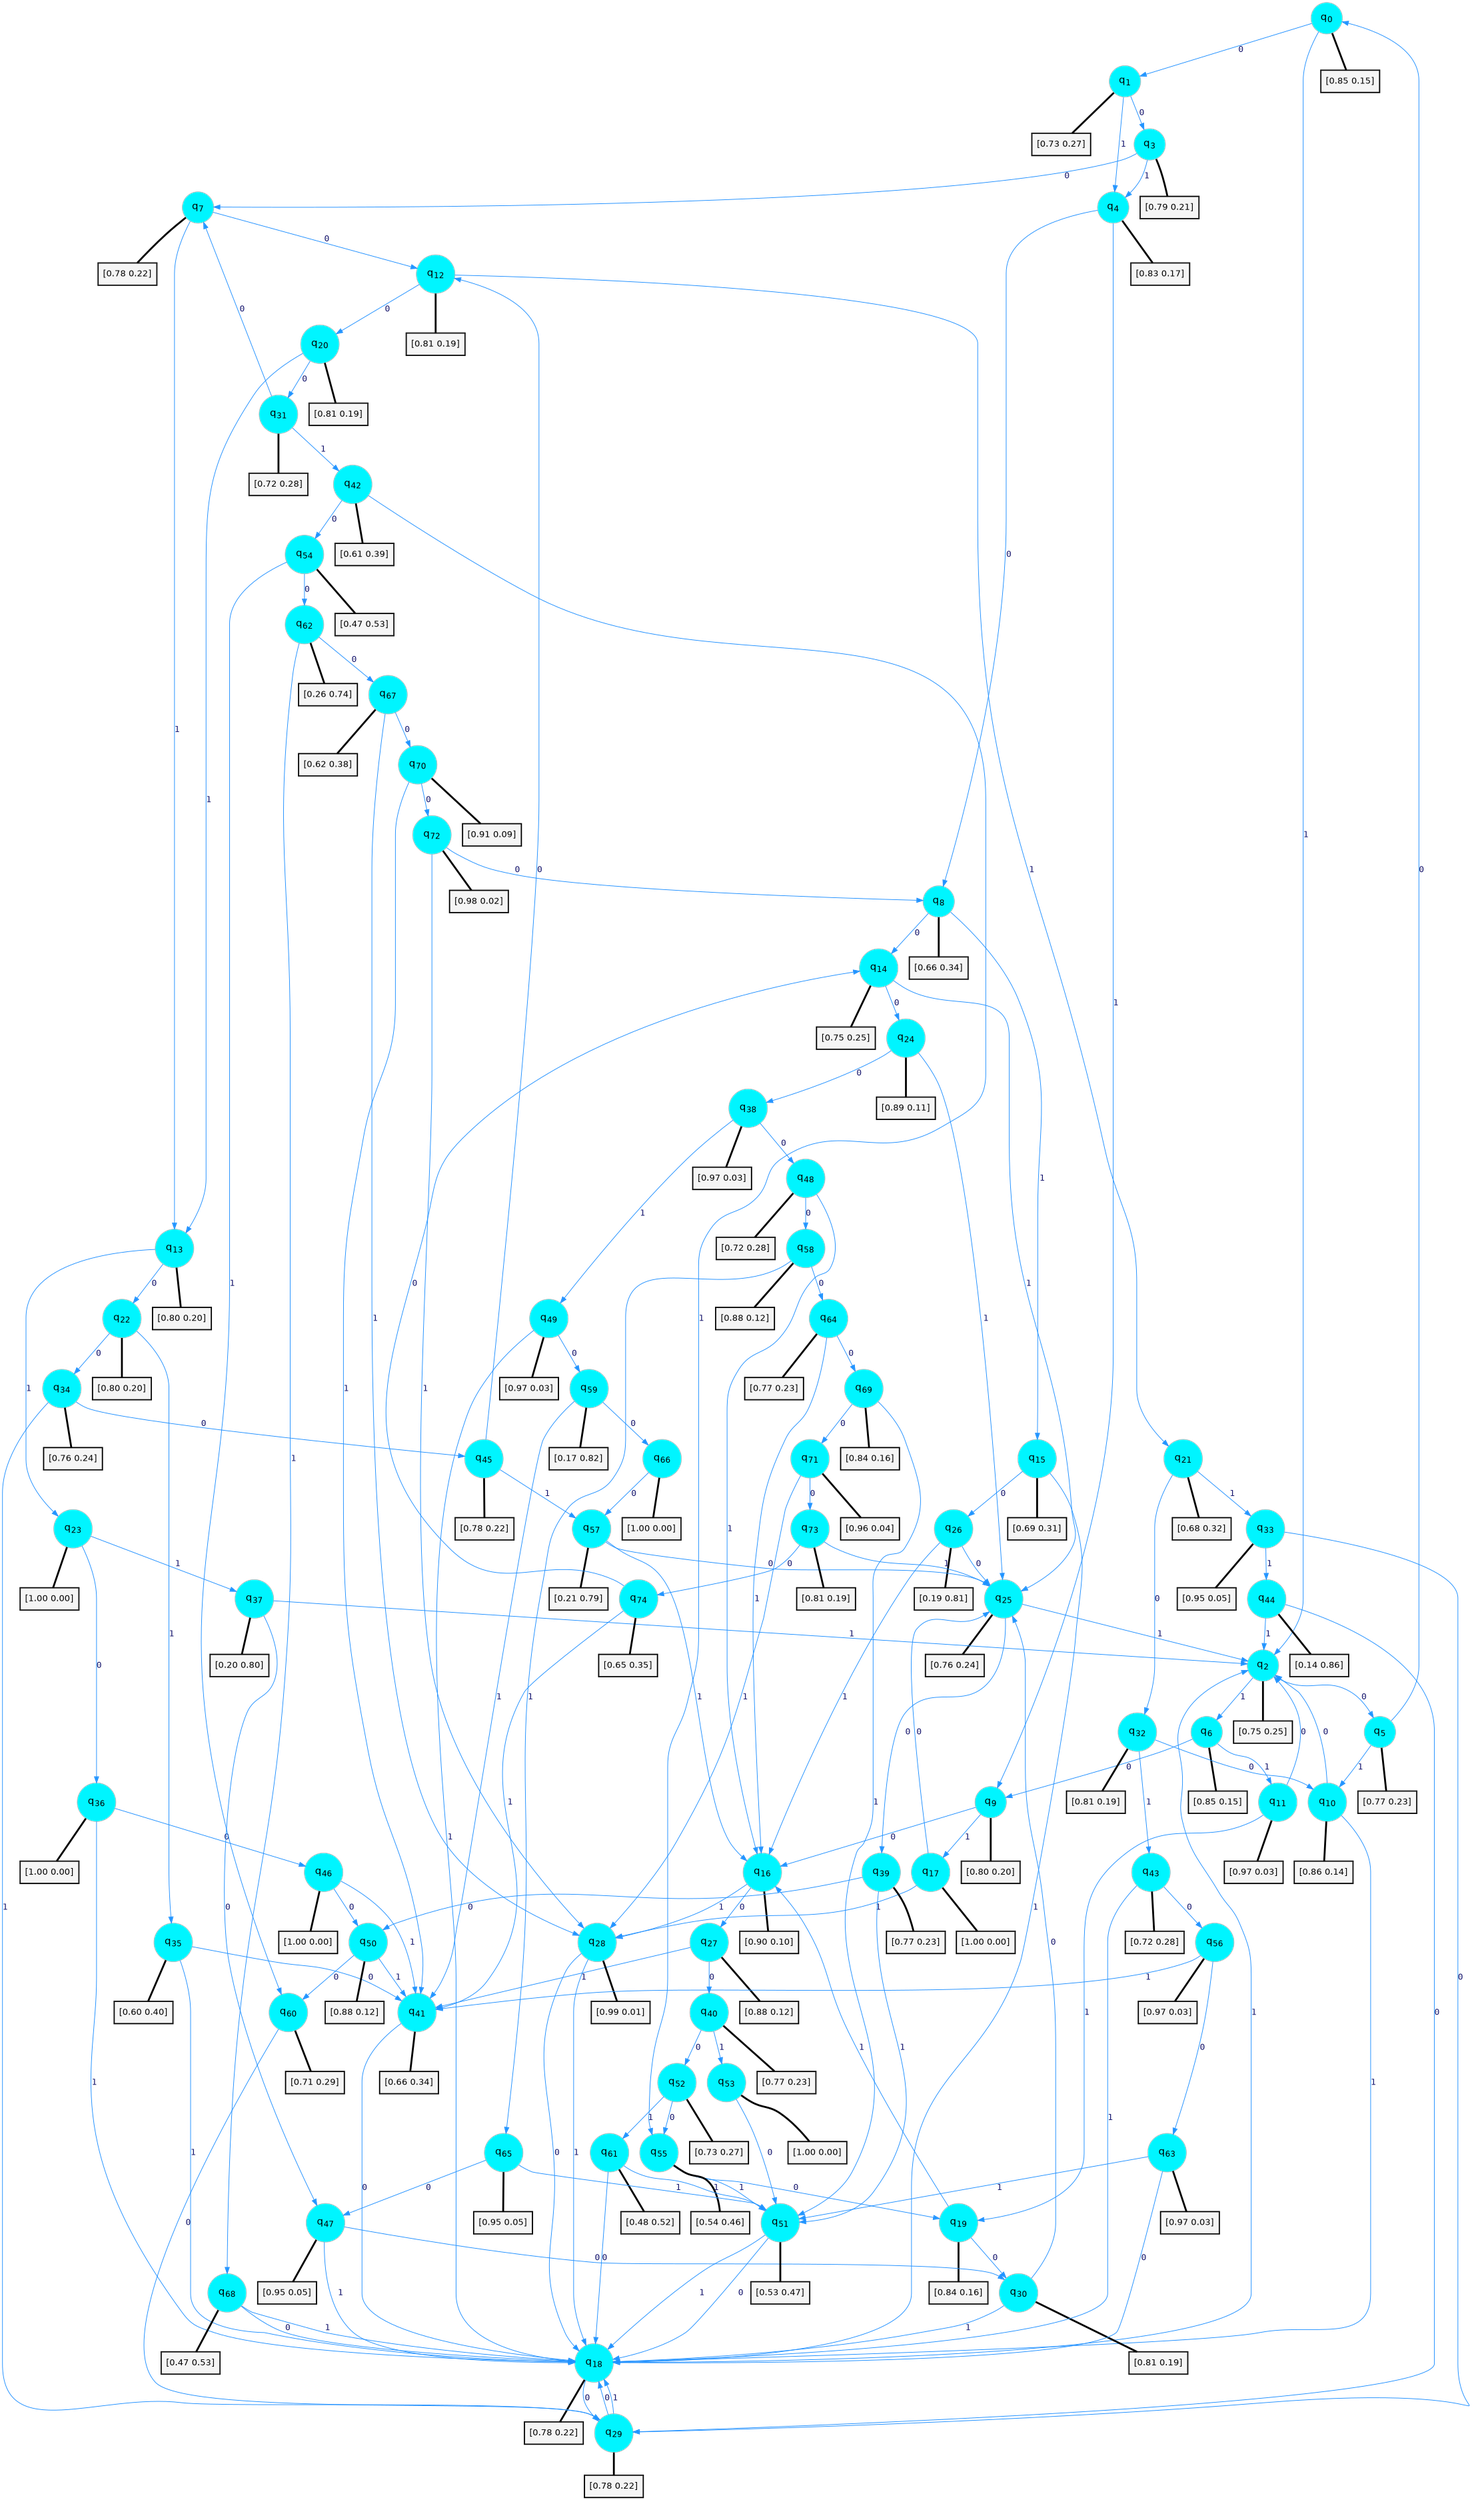 digraph G {
graph [
bgcolor=transparent, dpi=300, rankdir=TD, size="40,25"];
node [
color=gray, fillcolor=turquoise1, fontcolor=black, fontname=Helvetica, fontsize=16, fontweight=bold, shape=circle, style=filled];
edge [
arrowsize=1, color=dodgerblue1, fontcolor=midnightblue, fontname=courier, fontweight=bold, penwidth=1, style=solid, weight=20];
0[label=<q<SUB>0</SUB>>];
1[label=<q<SUB>1</SUB>>];
2[label=<q<SUB>2</SUB>>];
3[label=<q<SUB>3</SUB>>];
4[label=<q<SUB>4</SUB>>];
5[label=<q<SUB>5</SUB>>];
6[label=<q<SUB>6</SUB>>];
7[label=<q<SUB>7</SUB>>];
8[label=<q<SUB>8</SUB>>];
9[label=<q<SUB>9</SUB>>];
10[label=<q<SUB>10</SUB>>];
11[label=<q<SUB>11</SUB>>];
12[label=<q<SUB>12</SUB>>];
13[label=<q<SUB>13</SUB>>];
14[label=<q<SUB>14</SUB>>];
15[label=<q<SUB>15</SUB>>];
16[label=<q<SUB>16</SUB>>];
17[label=<q<SUB>17</SUB>>];
18[label=<q<SUB>18</SUB>>];
19[label=<q<SUB>19</SUB>>];
20[label=<q<SUB>20</SUB>>];
21[label=<q<SUB>21</SUB>>];
22[label=<q<SUB>22</SUB>>];
23[label=<q<SUB>23</SUB>>];
24[label=<q<SUB>24</SUB>>];
25[label=<q<SUB>25</SUB>>];
26[label=<q<SUB>26</SUB>>];
27[label=<q<SUB>27</SUB>>];
28[label=<q<SUB>28</SUB>>];
29[label=<q<SUB>29</SUB>>];
30[label=<q<SUB>30</SUB>>];
31[label=<q<SUB>31</SUB>>];
32[label=<q<SUB>32</SUB>>];
33[label=<q<SUB>33</SUB>>];
34[label=<q<SUB>34</SUB>>];
35[label=<q<SUB>35</SUB>>];
36[label=<q<SUB>36</SUB>>];
37[label=<q<SUB>37</SUB>>];
38[label=<q<SUB>38</SUB>>];
39[label=<q<SUB>39</SUB>>];
40[label=<q<SUB>40</SUB>>];
41[label=<q<SUB>41</SUB>>];
42[label=<q<SUB>42</SUB>>];
43[label=<q<SUB>43</SUB>>];
44[label=<q<SUB>44</SUB>>];
45[label=<q<SUB>45</SUB>>];
46[label=<q<SUB>46</SUB>>];
47[label=<q<SUB>47</SUB>>];
48[label=<q<SUB>48</SUB>>];
49[label=<q<SUB>49</SUB>>];
50[label=<q<SUB>50</SUB>>];
51[label=<q<SUB>51</SUB>>];
52[label=<q<SUB>52</SUB>>];
53[label=<q<SUB>53</SUB>>];
54[label=<q<SUB>54</SUB>>];
55[label=<q<SUB>55</SUB>>];
56[label=<q<SUB>56</SUB>>];
57[label=<q<SUB>57</SUB>>];
58[label=<q<SUB>58</SUB>>];
59[label=<q<SUB>59</SUB>>];
60[label=<q<SUB>60</SUB>>];
61[label=<q<SUB>61</SUB>>];
62[label=<q<SUB>62</SUB>>];
63[label=<q<SUB>63</SUB>>];
64[label=<q<SUB>64</SUB>>];
65[label=<q<SUB>65</SUB>>];
66[label=<q<SUB>66</SUB>>];
67[label=<q<SUB>67</SUB>>];
68[label=<q<SUB>68</SUB>>];
69[label=<q<SUB>69</SUB>>];
70[label=<q<SUB>70</SUB>>];
71[label=<q<SUB>71</SUB>>];
72[label=<q<SUB>72</SUB>>];
73[label=<q<SUB>73</SUB>>];
74[label=<q<SUB>74</SUB>>];
75[label="[0.85 0.15]", shape=box,fontcolor=black, fontname=Helvetica, fontsize=14, penwidth=2, fillcolor=whitesmoke,color=black];
76[label="[0.73 0.27]", shape=box,fontcolor=black, fontname=Helvetica, fontsize=14, penwidth=2, fillcolor=whitesmoke,color=black];
77[label="[0.75 0.25]", shape=box,fontcolor=black, fontname=Helvetica, fontsize=14, penwidth=2, fillcolor=whitesmoke,color=black];
78[label="[0.79 0.21]", shape=box,fontcolor=black, fontname=Helvetica, fontsize=14, penwidth=2, fillcolor=whitesmoke,color=black];
79[label="[0.83 0.17]", shape=box,fontcolor=black, fontname=Helvetica, fontsize=14, penwidth=2, fillcolor=whitesmoke,color=black];
80[label="[0.77 0.23]", shape=box,fontcolor=black, fontname=Helvetica, fontsize=14, penwidth=2, fillcolor=whitesmoke,color=black];
81[label="[0.85 0.15]", shape=box,fontcolor=black, fontname=Helvetica, fontsize=14, penwidth=2, fillcolor=whitesmoke,color=black];
82[label="[0.78 0.22]", shape=box,fontcolor=black, fontname=Helvetica, fontsize=14, penwidth=2, fillcolor=whitesmoke,color=black];
83[label="[0.66 0.34]", shape=box,fontcolor=black, fontname=Helvetica, fontsize=14, penwidth=2, fillcolor=whitesmoke,color=black];
84[label="[0.80 0.20]", shape=box,fontcolor=black, fontname=Helvetica, fontsize=14, penwidth=2, fillcolor=whitesmoke,color=black];
85[label="[0.86 0.14]", shape=box,fontcolor=black, fontname=Helvetica, fontsize=14, penwidth=2, fillcolor=whitesmoke,color=black];
86[label="[0.97 0.03]", shape=box,fontcolor=black, fontname=Helvetica, fontsize=14, penwidth=2, fillcolor=whitesmoke,color=black];
87[label="[0.81 0.19]", shape=box,fontcolor=black, fontname=Helvetica, fontsize=14, penwidth=2, fillcolor=whitesmoke,color=black];
88[label="[0.80 0.20]", shape=box,fontcolor=black, fontname=Helvetica, fontsize=14, penwidth=2, fillcolor=whitesmoke,color=black];
89[label="[0.75 0.25]", shape=box,fontcolor=black, fontname=Helvetica, fontsize=14, penwidth=2, fillcolor=whitesmoke,color=black];
90[label="[0.69 0.31]", shape=box,fontcolor=black, fontname=Helvetica, fontsize=14, penwidth=2, fillcolor=whitesmoke,color=black];
91[label="[0.90 0.10]", shape=box,fontcolor=black, fontname=Helvetica, fontsize=14, penwidth=2, fillcolor=whitesmoke,color=black];
92[label="[1.00 0.00]", shape=box,fontcolor=black, fontname=Helvetica, fontsize=14, penwidth=2, fillcolor=whitesmoke,color=black];
93[label="[0.78 0.22]", shape=box,fontcolor=black, fontname=Helvetica, fontsize=14, penwidth=2, fillcolor=whitesmoke,color=black];
94[label="[0.84 0.16]", shape=box,fontcolor=black, fontname=Helvetica, fontsize=14, penwidth=2, fillcolor=whitesmoke,color=black];
95[label="[0.81 0.19]", shape=box,fontcolor=black, fontname=Helvetica, fontsize=14, penwidth=2, fillcolor=whitesmoke,color=black];
96[label="[0.68 0.32]", shape=box,fontcolor=black, fontname=Helvetica, fontsize=14, penwidth=2, fillcolor=whitesmoke,color=black];
97[label="[0.80 0.20]", shape=box,fontcolor=black, fontname=Helvetica, fontsize=14, penwidth=2, fillcolor=whitesmoke,color=black];
98[label="[1.00 0.00]", shape=box,fontcolor=black, fontname=Helvetica, fontsize=14, penwidth=2, fillcolor=whitesmoke,color=black];
99[label="[0.89 0.11]", shape=box,fontcolor=black, fontname=Helvetica, fontsize=14, penwidth=2, fillcolor=whitesmoke,color=black];
100[label="[0.76 0.24]", shape=box,fontcolor=black, fontname=Helvetica, fontsize=14, penwidth=2, fillcolor=whitesmoke,color=black];
101[label="[0.19 0.81]", shape=box,fontcolor=black, fontname=Helvetica, fontsize=14, penwidth=2, fillcolor=whitesmoke,color=black];
102[label="[0.88 0.12]", shape=box,fontcolor=black, fontname=Helvetica, fontsize=14, penwidth=2, fillcolor=whitesmoke,color=black];
103[label="[0.99 0.01]", shape=box,fontcolor=black, fontname=Helvetica, fontsize=14, penwidth=2, fillcolor=whitesmoke,color=black];
104[label="[0.78 0.22]", shape=box,fontcolor=black, fontname=Helvetica, fontsize=14, penwidth=2, fillcolor=whitesmoke,color=black];
105[label="[0.81 0.19]", shape=box,fontcolor=black, fontname=Helvetica, fontsize=14, penwidth=2, fillcolor=whitesmoke,color=black];
106[label="[0.72 0.28]", shape=box,fontcolor=black, fontname=Helvetica, fontsize=14, penwidth=2, fillcolor=whitesmoke,color=black];
107[label="[0.81 0.19]", shape=box,fontcolor=black, fontname=Helvetica, fontsize=14, penwidth=2, fillcolor=whitesmoke,color=black];
108[label="[0.95 0.05]", shape=box,fontcolor=black, fontname=Helvetica, fontsize=14, penwidth=2, fillcolor=whitesmoke,color=black];
109[label="[0.76 0.24]", shape=box,fontcolor=black, fontname=Helvetica, fontsize=14, penwidth=2, fillcolor=whitesmoke,color=black];
110[label="[0.60 0.40]", shape=box,fontcolor=black, fontname=Helvetica, fontsize=14, penwidth=2, fillcolor=whitesmoke,color=black];
111[label="[1.00 0.00]", shape=box,fontcolor=black, fontname=Helvetica, fontsize=14, penwidth=2, fillcolor=whitesmoke,color=black];
112[label="[0.20 0.80]", shape=box,fontcolor=black, fontname=Helvetica, fontsize=14, penwidth=2, fillcolor=whitesmoke,color=black];
113[label="[0.97 0.03]", shape=box,fontcolor=black, fontname=Helvetica, fontsize=14, penwidth=2, fillcolor=whitesmoke,color=black];
114[label="[0.77 0.23]", shape=box,fontcolor=black, fontname=Helvetica, fontsize=14, penwidth=2, fillcolor=whitesmoke,color=black];
115[label="[0.77 0.23]", shape=box,fontcolor=black, fontname=Helvetica, fontsize=14, penwidth=2, fillcolor=whitesmoke,color=black];
116[label="[0.66 0.34]", shape=box,fontcolor=black, fontname=Helvetica, fontsize=14, penwidth=2, fillcolor=whitesmoke,color=black];
117[label="[0.61 0.39]", shape=box,fontcolor=black, fontname=Helvetica, fontsize=14, penwidth=2, fillcolor=whitesmoke,color=black];
118[label="[0.72 0.28]", shape=box,fontcolor=black, fontname=Helvetica, fontsize=14, penwidth=2, fillcolor=whitesmoke,color=black];
119[label="[0.14 0.86]", shape=box,fontcolor=black, fontname=Helvetica, fontsize=14, penwidth=2, fillcolor=whitesmoke,color=black];
120[label="[0.78 0.22]", shape=box,fontcolor=black, fontname=Helvetica, fontsize=14, penwidth=2, fillcolor=whitesmoke,color=black];
121[label="[1.00 0.00]", shape=box,fontcolor=black, fontname=Helvetica, fontsize=14, penwidth=2, fillcolor=whitesmoke,color=black];
122[label="[0.95 0.05]", shape=box,fontcolor=black, fontname=Helvetica, fontsize=14, penwidth=2, fillcolor=whitesmoke,color=black];
123[label="[0.72 0.28]", shape=box,fontcolor=black, fontname=Helvetica, fontsize=14, penwidth=2, fillcolor=whitesmoke,color=black];
124[label="[0.97 0.03]", shape=box,fontcolor=black, fontname=Helvetica, fontsize=14, penwidth=2, fillcolor=whitesmoke,color=black];
125[label="[0.88 0.12]", shape=box,fontcolor=black, fontname=Helvetica, fontsize=14, penwidth=2, fillcolor=whitesmoke,color=black];
126[label="[0.53 0.47]", shape=box,fontcolor=black, fontname=Helvetica, fontsize=14, penwidth=2, fillcolor=whitesmoke,color=black];
127[label="[0.73 0.27]", shape=box,fontcolor=black, fontname=Helvetica, fontsize=14, penwidth=2, fillcolor=whitesmoke,color=black];
128[label="[1.00 0.00]", shape=box,fontcolor=black, fontname=Helvetica, fontsize=14, penwidth=2, fillcolor=whitesmoke,color=black];
129[label="[0.47 0.53]", shape=box,fontcolor=black, fontname=Helvetica, fontsize=14, penwidth=2, fillcolor=whitesmoke,color=black];
130[label="[0.54 0.46]", shape=box,fontcolor=black, fontname=Helvetica, fontsize=14, penwidth=2, fillcolor=whitesmoke,color=black];
131[label="[0.97 0.03]", shape=box,fontcolor=black, fontname=Helvetica, fontsize=14, penwidth=2, fillcolor=whitesmoke,color=black];
132[label="[0.21 0.79]", shape=box,fontcolor=black, fontname=Helvetica, fontsize=14, penwidth=2, fillcolor=whitesmoke,color=black];
133[label="[0.88 0.12]", shape=box,fontcolor=black, fontname=Helvetica, fontsize=14, penwidth=2, fillcolor=whitesmoke,color=black];
134[label="[0.17 0.82]", shape=box,fontcolor=black, fontname=Helvetica, fontsize=14, penwidth=2, fillcolor=whitesmoke,color=black];
135[label="[0.71 0.29]", shape=box,fontcolor=black, fontname=Helvetica, fontsize=14, penwidth=2, fillcolor=whitesmoke,color=black];
136[label="[0.48 0.52]", shape=box,fontcolor=black, fontname=Helvetica, fontsize=14, penwidth=2, fillcolor=whitesmoke,color=black];
137[label="[0.26 0.74]", shape=box,fontcolor=black, fontname=Helvetica, fontsize=14, penwidth=2, fillcolor=whitesmoke,color=black];
138[label="[0.97 0.03]", shape=box,fontcolor=black, fontname=Helvetica, fontsize=14, penwidth=2, fillcolor=whitesmoke,color=black];
139[label="[0.77 0.23]", shape=box,fontcolor=black, fontname=Helvetica, fontsize=14, penwidth=2, fillcolor=whitesmoke,color=black];
140[label="[0.95 0.05]", shape=box,fontcolor=black, fontname=Helvetica, fontsize=14, penwidth=2, fillcolor=whitesmoke,color=black];
141[label="[1.00 0.00]", shape=box,fontcolor=black, fontname=Helvetica, fontsize=14, penwidth=2, fillcolor=whitesmoke,color=black];
142[label="[0.62 0.38]", shape=box,fontcolor=black, fontname=Helvetica, fontsize=14, penwidth=2, fillcolor=whitesmoke,color=black];
143[label="[0.47 0.53]", shape=box,fontcolor=black, fontname=Helvetica, fontsize=14, penwidth=2, fillcolor=whitesmoke,color=black];
144[label="[0.84 0.16]", shape=box,fontcolor=black, fontname=Helvetica, fontsize=14, penwidth=2, fillcolor=whitesmoke,color=black];
145[label="[0.91 0.09]", shape=box,fontcolor=black, fontname=Helvetica, fontsize=14, penwidth=2, fillcolor=whitesmoke,color=black];
146[label="[0.96 0.04]", shape=box,fontcolor=black, fontname=Helvetica, fontsize=14, penwidth=2, fillcolor=whitesmoke,color=black];
147[label="[0.98 0.02]", shape=box,fontcolor=black, fontname=Helvetica, fontsize=14, penwidth=2, fillcolor=whitesmoke,color=black];
148[label="[0.81 0.19]", shape=box,fontcolor=black, fontname=Helvetica, fontsize=14, penwidth=2, fillcolor=whitesmoke,color=black];
149[label="[0.65 0.35]", shape=box,fontcolor=black, fontname=Helvetica, fontsize=14, penwidth=2, fillcolor=whitesmoke,color=black];
0->1 [label=0];
0->2 [label=1];
0->75 [arrowhead=none, penwidth=3,color=black];
1->3 [label=0];
1->4 [label=1];
1->76 [arrowhead=none, penwidth=3,color=black];
2->5 [label=0];
2->6 [label=1];
2->77 [arrowhead=none, penwidth=3,color=black];
3->7 [label=0];
3->4 [label=1];
3->78 [arrowhead=none, penwidth=3,color=black];
4->8 [label=0];
4->9 [label=1];
4->79 [arrowhead=none, penwidth=3,color=black];
5->0 [label=0];
5->10 [label=1];
5->80 [arrowhead=none, penwidth=3,color=black];
6->9 [label=0];
6->11 [label=1];
6->81 [arrowhead=none, penwidth=3,color=black];
7->12 [label=0];
7->13 [label=1];
7->82 [arrowhead=none, penwidth=3,color=black];
8->14 [label=0];
8->15 [label=1];
8->83 [arrowhead=none, penwidth=3,color=black];
9->16 [label=0];
9->17 [label=1];
9->84 [arrowhead=none, penwidth=3,color=black];
10->2 [label=0];
10->18 [label=1];
10->85 [arrowhead=none, penwidth=3,color=black];
11->2 [label=0];
11->19 [label=1];
11->86 [arrowhead=none, penwidth=3,color=black];
12->20 [label=0];
12->21 [label=1];
12->87 [arrowhead=none, penwidth=3,color=black];
13->22 [label=0];
13->23 [label=1];
13->88 [arrowhead=none, penwidth=3,color=black];
14->24 [label=0];
14->25 [label=1];
14->89 [arrowhead=none, penwidth=3,color=black];
15->26 [label=0];
15->18 [label=1];
15->90 [arrowhead=none, penwidth=3,color=black];
16->27 [label=0];
16->28 [label=1];
16->91 [arrowhead=none, penwidth=3,color=black];
17->25 [label=0];
17->28 [label=1];
17->92 [arrowhead=none, penwidth=3,color=black];
18->29 [label=0];
18->2 [label=1];
18->93 [arrowhead=none, penwidth=3,color=black];
19->30 [label=0];
19->16 [label=1];
19->94 [arrowhead=none, penwidth=3,color=black];
20->31 [label=0];
20->13 [label=1];
20->95 [arrowhead=none, penwidth=3,color=black];
21->32 [label=0];
21->33 [label=1];
21->96 [arrowhead=none, penwidth=3,color=black];
22->34 [label=0];
22->35 [label=1];
22->97 [arrowhead=none, penwidth=3,color=black];
23->36 [label=0];
23->37 [label=1];
23->98 [arrowhead=none, penwidth=3,color=black];
24->38 [label=0];
24->25 [label=1];
24->99 [arrowhead=none, penwidth=3,color=black];
25->39 [label=0];
25->2 [label=1];
25->100 [arrowhead=none, penwidth=3,color=black];
26->25 [label=0];
26->16 [label=1];
26->101 [arrowhead=none, penwidth=3,color=black];
27->40 [label=0];
27->41 [label=1];
27->102 [arrowhead=none, penwidth=3,color=black];
28->18 [label=0];
28->18 [label=1];
28->103 [arrowhead=none, penwidth=3,color=black];
29->18 [label=0];
29->18 [label=1];
29->104 [arrowhead=none, penwidth=3,color=black];
30->25 [label=0];
30->18 [label=1];
30->105 [arrowhead=none, penwidth=3,color=black];
31->7 [label=0];
31->42 [label=1];
31->106 [arrowhead=none, penwidth=3,color=black];
32->10 [label=0];
32->43 [label=1];
32->107 [arrowhead=none, penwidth=3,color=black];
33->29 [label=0];
33->44 [label=1];
33->108 [arrowhead=none, penwidth=3,color=black];
34->45 [label=0];
34->29 [label=1];
34->109 [arrowhead=none, penwidth=3,color=black];
35->41 [label=0];
35->18 [label=1];
35->110 [arrowhead=none, penwidth=3,color=black];
36->46 [label=0];
36->18 [label=1];
36->111 [arrowhead=none, penwidth=3,color=black];
37->47 [label=0];
37->2 [label=1];
37->112 [arrowhead=none, penwidth=3,color=black];
38->48 [label=0];
38->49 [label=1];
38->113 [arrowhead=none, penwidth=3,color=black];
39->50 [label=0];
39->51 [label=1];
39->114 [arrowhead=none, penwidth=3,color=black];
40->52 [label=0];
40->53 [label=1];
40->115 [arrowhead=none, penwidth=3,color=black];
41->18 [label=0];
41->116 [arrowhead=none, penwidth=3,color=black];
42->54 [label=0];
42->55 [label=1];
42->117 [arrowhead=none, penwidth=3,color=black];
43->56 [label=0];
43->18 [label=1];
43->118 [arrowhead=none, penwidth=3,color=black];
44->29 [label=0];
44->2 [label=1];
44->119 [arrowhead=none, penwidth=3,color=black];
45->12 [label=0];
45->57 [label=1];
45->120 [arrowhead=none, penwidth=3,color=black];
46->50 [label=0];
46->41 [label=1];
46->121 [arrowhead=none, penwidth=3,color=black];
47->30 [label=0];
47->18 [label=1];
47->122 [arrowhead=none, penwidth=3,color=black];
48->58 [label=0];
48->16 [label=1];
48->123 [arrowhead=none, penwidth=3,color=black];
49->59 [label=0];
49->18 [label=1];
49->124 [arrowhead=none, penwidth=3,color=black];
50->60 [label=0];
50->41 [label=1];
50->125 [arrowhead=none, penwidth=3,color=black];
51->18 [label=0];
51->18 [label=1];
51->126 [arrowhead=none, penwidth=3,color=black];
52->55 [label=0];
52->61 [label=1];
52->127 [arrowhead=none, penwidth=3,color=black];
53->51 [label=0];
53->128 [arrowhead=none, penwidth=3,color=black];
54->62 [label=0];
54->60 [label=1];
54->129 [arrowhead=none, penwidth=3,color=black];
55->19 [label=0];
55->51 [label=1];
55->130 [arrowhead=none, penwidth=3,color=black];
56->63 [label=0];
56->41 [label=1];
56->131 [arrowhead=none, penwidth=3,color=black];
57->25 [label=0];
57->16 [label=1];
57->132 [arrowhead=none, penwidth=3,color=black];
58->64 [label=0];
58->65 [label=1];
58->133 [arrowhead=none, penwidth=3,color=black];
59->66 [label=0];
59->41 [label=1];
59->134 [arrowhead=none, penwidth=3,color=black];
60->29 [label=0];
60->135 [arrowhead=none, penwidth=3,color=black];
61->18 [label=0];
61->51 [label=1];
61->136 [arrowhead=none, penwidth=3,color=black];
62->67 [label=0];
62->68 [label=1];
62->137 [arrowhead=none, penwidth=3,color=black];
63->18 [label=0];
63->51 [label=1];
63->138 [arrowhead=none, penwidth=3,color=black];
64->69 [label=0];
64->16 [label=1];
64->139 [arrowhead=none, penwidth=3,color=black];
65->47 [label=0];
65->51 [label=1];
65->140 [arrowhead=none, penwidth=3,color=black];
66->57 [label=0];
66->141 [arrowhead=none, penwidth=3,color=black];
67->70 [label=0];
67->28 [label=1];
67->142 [arrowhead=none, penwidth=3,color=black];
68->18 [label=0];
68->18 [label=1];
68->143 [arrowhead=none, penwidth=3,color=black];
69->71 [label=0];
69->51 [label=1];
69->144 [arrowhead=none, penwidth=3,color=black];
70->72 [label=0];
70->41 [label=1];
70->145 [arrowhead=none, penwidth=3,color=black];
71->73 [label=0];
71->28 [label=1];
71->146 [arrowhead=none, penwidth=3,color=black];
72->8 [label=0];
72->28 [label=1];
72->147 [arrowhead=none, penwidth=3,color=black];
73->74 [label=0];
73->25 [label=1];
73->148 [arrowhead=none, penwidth=3,color=black];
74->14 [label=0];
74->41 [label=1];
74->149 [arrowhead=none, penwidth=3,color=black];
}
